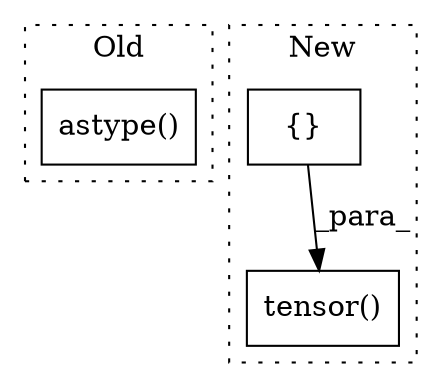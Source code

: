 digraph G {
subgraph cluster0 {
1 [label="astype()" a="75" s="1856,1891" l="25,1" shape="box"];
label = "Old";
style="dotted";
}
subgraph cluster1 {
2 [label="tensor()" a="75" s="3004,3019" l="13,1" shape="box"];
3 [label="{}" a="59" s="3017,3017" l="2,1" shape="box"];
label = "New";
style="dotted";
}
3 -> 2 [label="_para_"];
}